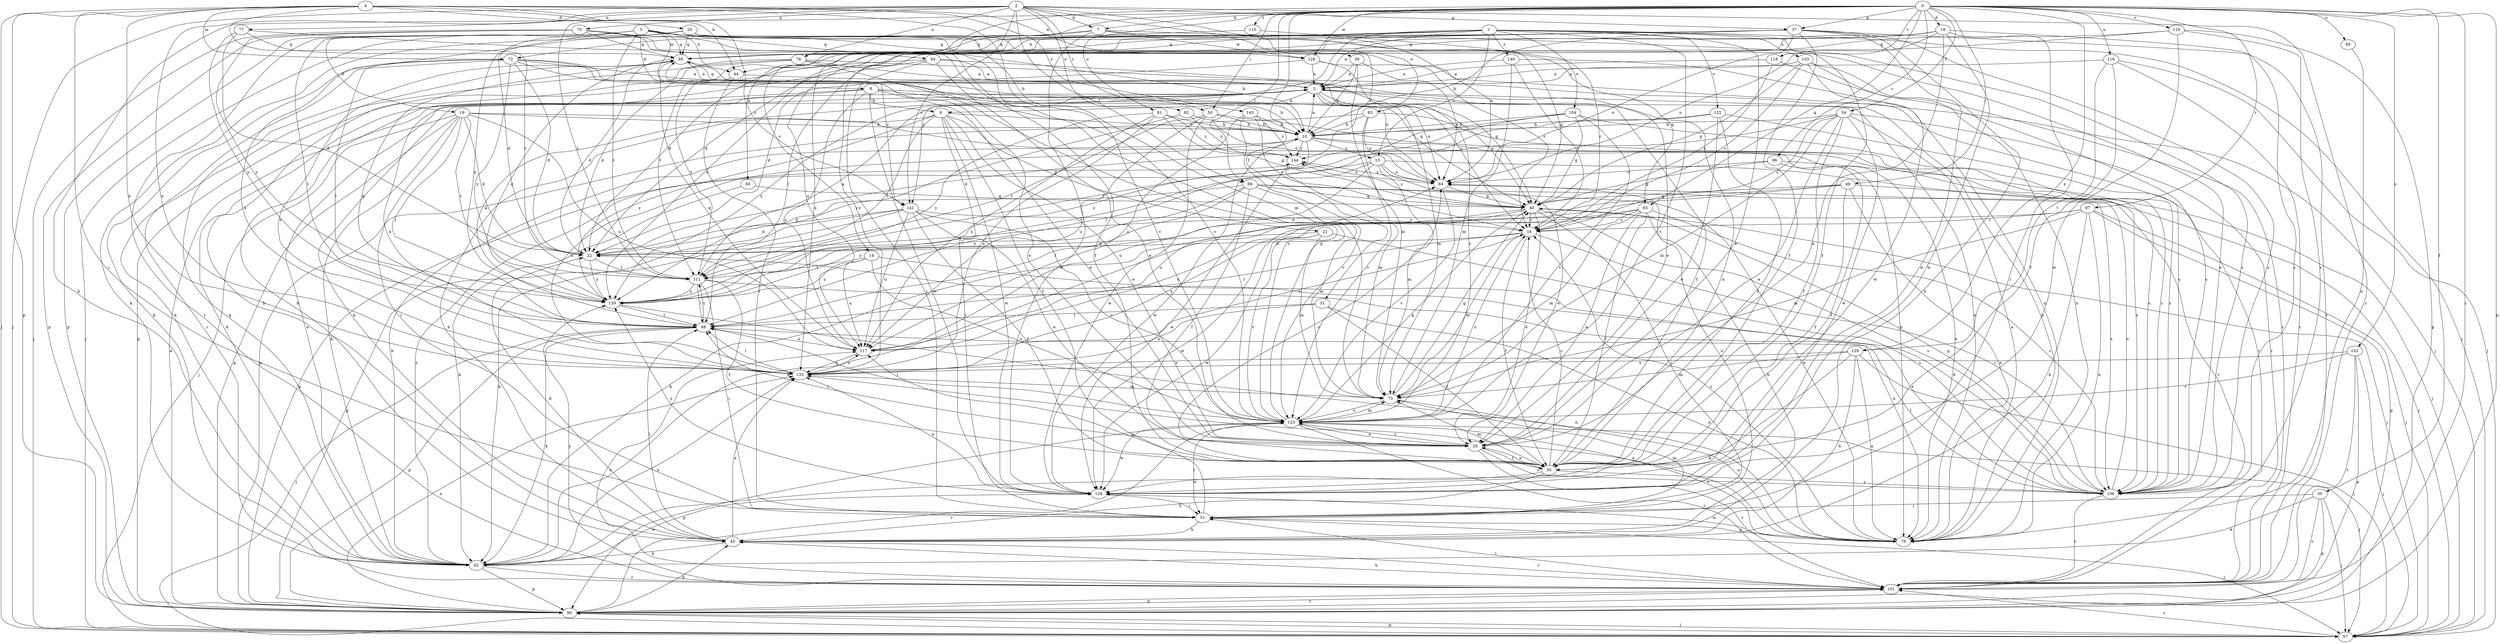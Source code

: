 strict digraph  {
0;
1;
2;
3;
4;
5;
7;
8;
9;
10;
14;
15;
16;
18;
19;
20;
21;
22;
29;
30;
31;
34;
35;
37;
39;
40;
44;
45;
49;
50;
51;
57;
60;
62;
66;
68;
72;
73;
75;
76;
77;
78;
80;
81;
82;
83;
84;
90;
93;
94;
95;
96;
97;
101;
102;
103;
104;
106;
110;
111;
116;
117;
118;
119;
122;
123;
126;
128;
129;
133;
139;
140;
141;
143;
144;
0 -> 7  [label=b];
0 -> 14  [label=c];
0 -> 18  [label=d];
0 -> 30  [label=f];
0 -> 31  [label=f];
0 -> 34  [label=f];
0 -> 37  [label=g];
0 -> 49  [label=i];
0 -> 50  [label=i];
0 -> 60  [label=k];
0 -> 62  [label=k];
0 -> 66  [label=l];
0 -> 80  [label=o];
0 -> 81  [label=o];
0 -> 90  [label=p];
0 -> 93  [label=q];
0 -> 96  [label=r];
0 -> 97  [label=r];
0 -> 101  [label=r];
0 -> 102  [label=s];
0 -> 110  [label=t];
0 -> 116  [label=u];
0 -> 118  [label=v];
0 -> 119  [label=v];
0 -> 126  [label=w];
0 -> 129  [label=x];
1 -> 5  [label=a];
1 -> 15  [label=c];
1 -> 29  [label=e];
1 -> 35  [label=f];
1 -> 44  [label=h];
1 -> 57  [label=j];
1 -> 72  [label=m];
1 -> 103  [label=s];
1 -> 104  [label=s];
1 -> 111  [label=t];
1 -> 122  [label=v];
1 -> 123  [label=v];
1 -> 133  [label=x];
1 -> 140  [label=z];
1 -> 141  [label=z];
2 -> 7  [label=b];
2 -> 37  [label=g];
2 -> 50  [label=i];
2 -> 57  [label=j];
2 -> 66  [label=l];
2 -> 75  [label=n];
2 -> 76  [label=n];
2 -> 77  [label=n];
2 -> 82  [label=o];
2 -> 83  [label=o];
2 -> 84  [label=o];
2 -> 101  [label=r];
2 -> 111  [label=t];
2 -> 133  [label=x];
2 -> 141  [label=z];
3 -> 8  [label=b];
3 -> 19  [label=d];
3 -> 39  [label=g];
3 -> 44  [label=h];
3 -> 68  [label=l];
3 -> 90  [label=p];
3 -> 93  [label=q];
3 -> 94  [label=q];
3 -> 95  [label=q];
3 -> 101  [label=r];
3 -> 111  [label=t];
3 -> 139  [label=y];
3 -> 141  [label=z];
4 -> 20  [label=d];
4 -> 44  [label=h];
4 -> 51  [label=i];
4 -> 57  [label=j];
4 -> 72  [label=m];
4 -> 73  [label=m];
4 -> 90  [label=p];
4 -> 111  [label=t];
4 -> 126  [label=w];
4 -> 133  [label=x];
4 -> 141  [label=z];
4 -> 143  [label=z];
5 -> 9  [label=b];
5 -> 35  [label=f];
5 -> 40  [label=g];
5 -> 45  [label=h];
5 -> 73  [label=m];
5 -> 84  [label=o];
5 -> 95  [label=q];
5 -> 139  [label=y];
7 -> 95  [label=q];
7 -> 106  [label=s];
7 -> 126  [label=w];
7 -> 128  [label=w];
7 -> 133  [label=x];
7 -> 144  [label=z];
8 -> 9  [label=b];
8 -> 10  [label=b];
8 -> 29  [label=e];
8 -> 62  [label=k];
8 -> 78  [label=n];
8 -> 117  [label=u];
8 -> 128  [label=w];
8 -> 133  [label=x];
9 -> 10  [label=b];
9 -> 21  [label=d];
9 -> 29  [label=e];
9 -> 35  [label=f];
9 -> 45  [label=h];
9 -> 51  [label=i];
9 -> 111  [label=t];
9 -> 128  [label=w];
9 -> 139  [label=y];
10 -> 5  [label=a];
10 -> 15  [label=c];
10 -> 73  [label=m];
10 -> 78  [label=n];
10 -> 106  [label=s];
10 -> 128  [label=w];
10 -> 133  [label=x];
10 -> 144  [label=z];
14 -> 78  [label=n];
14 -> 111  [label=t];
14 -> 117  [label=u];
14 -> 123  [label=v];
14 -> 139  [label=y];
15 -> 29  [label=e];
15 -> 73  [label=m];
15 -> 84  [label=o];
15 -> 90  [label=p];
15 -> 101  [label=r];
15 -> 111  [label=t];
15 -> 117  [label=u];
16 -> 22  [label=d];
16 -> 35  [label=f];
16 -> 68  [label=l];
16 -> 73  [label=m];
16 -> 106  [label=s];
18 -> 22  [label=d];
18 -> 29  [label=e];
18 -> 51  [label=i];
18 -> 84  [label=o];
18 -> 95  [label=q];
18 -> 106  [label=s];
18 -> 128  [label=w];
18 -> 133  [label=x];
19 -> 10  [label=b];
19 -> 22  [label=d];
19 -> 51  [label=i];
19 -> 57  [label=j];
19 -> 62  [label=k];
19 -> 68  [label=l];
19 -> 78  [label=n];
19 -> 90  [label=p];
19 -> 111  [label=t];
19 -> 117  [label=u];
20 -> 10  [label=b];
20 -> 16  [label=c];
20 -> 22  [label=d];
20 -> 40  [label=g];
20 -> 57  [label=j];
20 -> 62  [label=k];
20 -> 95  [label=q];
20 -> 123  [label=v];
21 -> 22  [label=d];
21 -> 73  [label=m];
21 -> 106  [label=s];
21 -> 123  [label=v];
21 -> 128  [label=w];
22 -> 111  [label=t];
22 -> 139  [label=y];
29 -> 35  [label=f];
29 -> 68  [label=l];
29 -> 101  [label=r];
29 -> 106  [label=s];
29 -> 123  [label=v];
30 -> 51  [label=i];
30 -> 57  [label=j];
30 -> 62  [label=k];
30 -> 90  [label=p];
30 -> 101  [label=r];
31 -> 35  [label=f];
31 -> 68  [label=l];
31 -> 78  [label=n];
31 -> 133  [label=x];
34 -> 10  [label=b];
34 -> 16  [label=c];
34 -> 29  [label=e];
34 -> 35  [label=f];
34 -> 68  [label=l];
34 -> 73  [label=m];
34 -> 78  [label=n];
34 -> 101  [label=r];
34 -> 128  [label=w];
35 -> 5  [label=a];
35 -> 16  [label=c];
35 -> 29  [label=e];
35 -> 45  [label=h];
35 -> 73  [label=m];
35 -> 84  [label=o];
35 -> 106  [label=s];
35 -> 128  [label=w];
37 -> 10  [label=b];
37 -> 22  [label=d];
37 -> 35  [label=f];
37 -> 45  [label=h];
37 -> 84  [label=o];
37 -> 95  [label=q];
37 -> 101  [label=r];
37 -> 106  [label=s];
37 -> 117  [label=u];
37 -> 128  [label=w];
37 -> 139  [label=y];
39 -> 5  [label=a];
39 -> 10  [label=b];
39 -> 73  [label=m];
39 -> 84  [label=o];
40 -> 16  [label=c];
40 -> 29  [label=e];
40 -> 51  [label=i];
40 -> 57  [label=j];
40 -> 62  [label=k];
40 -> 106  [label=s];
40 -> 128  [label=w];
40 -> 144  [label=z];
44 -> 51  [label=i];
44 -> 106  [label=s];
44 -> 111  [label=t];
45 -> 22  [label=d];
45 -> 62  [label=k];
45 -> 68  [label=l];
45 -> 101  [label=r];
45 -> 133  [label=x];
49 -> 22  [label=d];
49 -> 35  [label=f];
49 -> 40  [label=g];
49 -> 57  [label=j];
49 -> 62  [label=k];
49 -> 78  [label=n];
50 -> 10  [label=b];
50 -> 84  [label=o];
50 -> 106  [label=s];
50 -> 111  [label=t];
50 -> 117  [label=u];
50 -> 128  [label=w];
51 -> 45  [label=h];
51 -> 57  [label=j];
51 -> 73  [label=m];
51 -> 78  [label=n];
51 -> 84  [label=o];
51 -> 117  [label=u];
57 -> 90  [label=p];
57 -> 101  [label=r];
60 -> 40  [label=g];
60 -> 62  [label=k];
62 -> 5  [label=a];
62 -> 10  [label=b];
62 -> 90  [label=p];
62 -> 95  [label=q];
62 -> 101  [label=r];
62 -> 128  [label=w];
62 -> 133  [label=x];
62 -> 144  [label=z];
66 -> 22  [label=d];
66 -> 35  [label=f];
66 -> 40  [label=g];
66 -> 68  [label=l];
66 -> 73  [label=m];
66 -> 78  [label=n];
66 -> 106  [label=s];
66 -> 139  [label=y];
68 -> 5  [label=a];
68 -> 57  [label=j];
68 -> 62  [label=k];
68 -> 90  [label=p];
68 -> 95  [label=q];
68 -> 111  [label=t];
68 -> 117  [label=u];
72 -> 5  [label=a];
72 -> 22  [label=d];
72 -> 29  [label=e];
72 -> 40  [label=g];
72 -> 62  [label=k];
72 -> 68  [label=l];
72 -> 84  [label=o];
72 -> 101  [label=r];
72 -> 139  [label=y];
73 -> 40  [label=g];
73 -> 78  [label=n];
73 -> 123  [label=v];
75 -> 10  [label=b];
75 -> 35  [label=f];
75 -> 57  [label=j];
75 -> 90  [label=p];
75 -> 95  [label=q];
75 -> 106  [label=s];
75 -> 139  [label=y];
76 -> 5  [label=a];
76 -> 22  [label=d];
76 -> 40  [label=g];
76 -> 45  [label=h];
76 -> 62  [label=k];
76 -> 123  [label=v];
77 -> 22  [label=d];
77 -> 95  [label=q];
77 -> 123  [label=v];
77 -> 139  [label=y];
78 -> 5  [label=a];
78 -> 16  [label=c];
78 -> 123  [label=v];
78 -> 128  [label=w];
78 -> 133  [label=x];
80 -> 78  [label=n];
81 -> 10  [label=b];
81 -> 40  [label=g];
81 -> 117  [label=u];
81 -> 133  [label=x];
81 -> 139  [label=y];
81 -> 144  [label=z];
82 -> 10  [label=b];
82 -> 139  [label=y];
82 -> 144  [label=z];
83 -> 10  [label=b];
83 -> 84  [label=o];
83 -> 90  [label=p];
83 -> 106  [label=s];
83 -> 123  [label=v];
84 -> 40  [label=g];
84 -> 123  [label=v];
84 -> 144  [label=z];
90 -> 5  [label=a];
90 -> 45  [label=h];
90 -> 57  [label=j];
90 -> 101  [label=r];
90 -> 123  [label=v];
90 -> 133  [label=x];
93 -> 16  [label=c];
93 -> 29  [label=e];
93 -> 35  [label=f];
93 -> 45  [label=h];
93 -> 73  [label=m];
93 -> 106  [label=s];
93 -> 117  [label=u];
93 -> 133  [label=x];
94 -> 5  [label=a];
94 -> 16  [label=c];
94 -> 29  [label=e];
94 -> 45  [label=h];
94 -> 51  [label=i];
94 -> 90  [label=p];
95 -> 5  [label=a];
95 -> 22  [label=d];
95 -> 29  [label=e];
95 -> 133  [label=x];
96 -> 35  [label=f];
96 -> 40  [label=g];
96 -> 57  [label=j];
96 -> 84  [label=o];
97 -> 16  [label=c];
97 -> 45  [label=h];
97 -> 57  [label=j];
97 -> 73  [label=m];
97 -> 78  [label=n];
97 -> 90  [label=p];
97 -> 139  [label=y];
101 -> 45  [label=h];
101 -> 51  [label=i];
101 -> 90  [label=p];
101 -> 117  [label=u];
101 -> 139  [label=y];
102 -> 57  [label=j];
102 -> 90  [label=p];
102 -> 101  [label=r];
102 -> 123  [label=v];
102 -> 133  [label=x];
103 -> 5  [label=a];
103 -> 16  [label=c];
103 -> 40  [label=g];
103 -> 78  [label=n];
103 -> 101  [label=r];
103 -> 128  [label=w];
104 -> 10  [label=b];
104 -> 22  [label=d];
104 -> 40  [label=g];
104 -> 106  [label=s];
104 -> 123  [label=v];
104 -> 139  [label=y];
106 -> 22  [label=d];
106 -> 40  [label=g];
106 -> 68  [label=l];
106 -> 84  [label=o];
106 -> 101  [label=r];
110 -> 16  [label=c];
110 -> 95  [label=q];
111 -> 5  [label=a];
111 -> 35  [label=f];
111 -> 51  [label=i];
111 -> 68  [label=l];
111 -> 106  [label=s];
111 -> 139  [label=y];
116 -> 5  [label=a];
116 -> 35  [label=f];
116 -> 57  [label=j];
116 -> 101  [label=r];
116 -> 129  [label=t];
117 -> 16  [label=c];
117 -> 84  [label=o];
117 -> 95  [label=q];
117 -> 133  [label=x];
118 -> 5  [label=a];
118 -> 16  [label=c];
118 -> 106  [label=s];
119 -> 68  [label=l];
119 -> 90  [label=p];
119 -> 95  [label=q];
119 -> 106  [label=s];
119 -> 128  [label=w];
122 -> 10  [label=b];
122 -> 29  [label=e];
122 -> 35  [label=f];
122 -> 101  [label=r];
122 -> 111  [label=t];
123 -> 16  [label=c];
123 -> 29  [label=e];
123 -> 40  [label=g];
123 -> 51  [label=i];
123 -> 57  [label=j];
123 -> 68  [label=l];
123 -> 73  [label=m];
123 -> 90  [label=p];
123 -> 95  [label=q];
123 -> 101  [label=r];
123 -> 128  [label=w];
126 -> 5  [label=a];
126 -> 22  [label=d];
126 -> 57  [label=j];
126 -> 123  [label=v];
128 -> 51  [label=i];
128 -> 133  [label=x];
128 -> 139  [label=y];
129 -> 45  [label=h];
129 -> 57  [label=j];
129 -> 62  [label=k];
129 -> 73  [label=m];
129 -> 78  [label=n];
129 -> 133  [label=x];
133 -> 68  [label=l];
133 -> 73  [label=m];
133 -> 117  [label=u];
139 -> 68  [label=l];
139 -> 78  [label=n];
139 -> 95  [label=q];
140 -> 5  [label=a];
140 -> 16  [label=c];
140 -> 73  [label=m];
140 -> 78  [label=n];
141 -> 16  [label=c];
141 -> 22  [label=d];
141 -> 29  [label=e];
141 -> 35  [label=f];
141 -> 62  [label=k];
141 -> 90  [label=p];
141 -> 117  [label=u];
141 -> 123  [label=v];
143 -> 10  [label=b];
143 -> 16  [label=c];
143 -> 117  [label=u];
143 -> 123  [label=v];
143 -> 144  [label=z];
144 -> 84  [label=o];
144 -> 128  [label=w];
}

